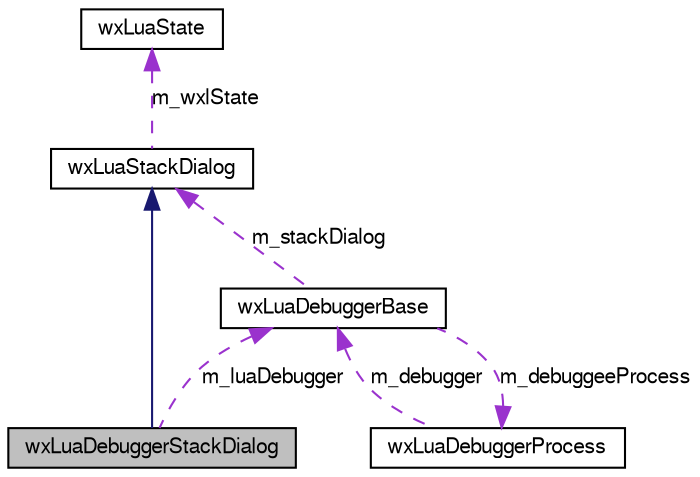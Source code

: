 digraph G
{
  edge [fontname="FreeSans",fontsize="10",labelfontname="FreeSans",labelfontsize="10"];
  node [fontname="FreeSans",fontsize="10",shape=record];
  Node1 [label="wxLuaDebuggerStackDialog",height=0.2,width=0.4,color="black", fillcolor="grey75", style="filled" fontcolor="black"];
  Node2 -> Node1 [dir=back,color="midnightblue",fontsize="10",style="solid",fontname="FreeSans"];
  Node2 [label="wxLuaStackDialog",height=0.2,width=0.4,color="black", fillcolor="white", style="filled",URL="$classwxLuaStackDialog.html"];
  Node3 -> Node2 [dir=back,color="darkorchid3",fontsize="10",style="dashed",label="m_wxlState",fontname="FreeSans"];
  Node3 [label="wxLuaState",height=0.2,width=0.4,color="black", fillcolor="white", style="filled",URL="$classwxLuaState.html"];
  Node4 -> Node1 [dir=back,color="darkorchid3",fontsize="10",style="dashed",label="m_luaDebugger",fontname="FreeSans"];
  Node4 [label="wxLuaDebuggerBase",height=0.2,width=0.4,color="black", fillcolor="white", style="filled",URL="$classwxLuaDebuggerBase.html"];
  Node2 -> Node4 [dir=back,color="darkorchid3",fontsize="10",style="dashed",label="m_stackDialog",fontname="FreeSans"];
  Node5 -> Node4 [dir=back,color="darkorchid3",fontsize="10",style="dashed",label="m_debuggeeProcess",fontname="FreeSans"];
  Node5 [label="wxLuaDebuggerProcess",height=0.2,width=0.4,color="black", fillcolor="white", style="filled",URL="$classwxLuaDebuggerProcess.html"];
  Node4 -> Node5 [dir=back,color="darkorchid3",fontsize="10",style="dashed",label="m_debugger",fontname="FreeSans"];
}
